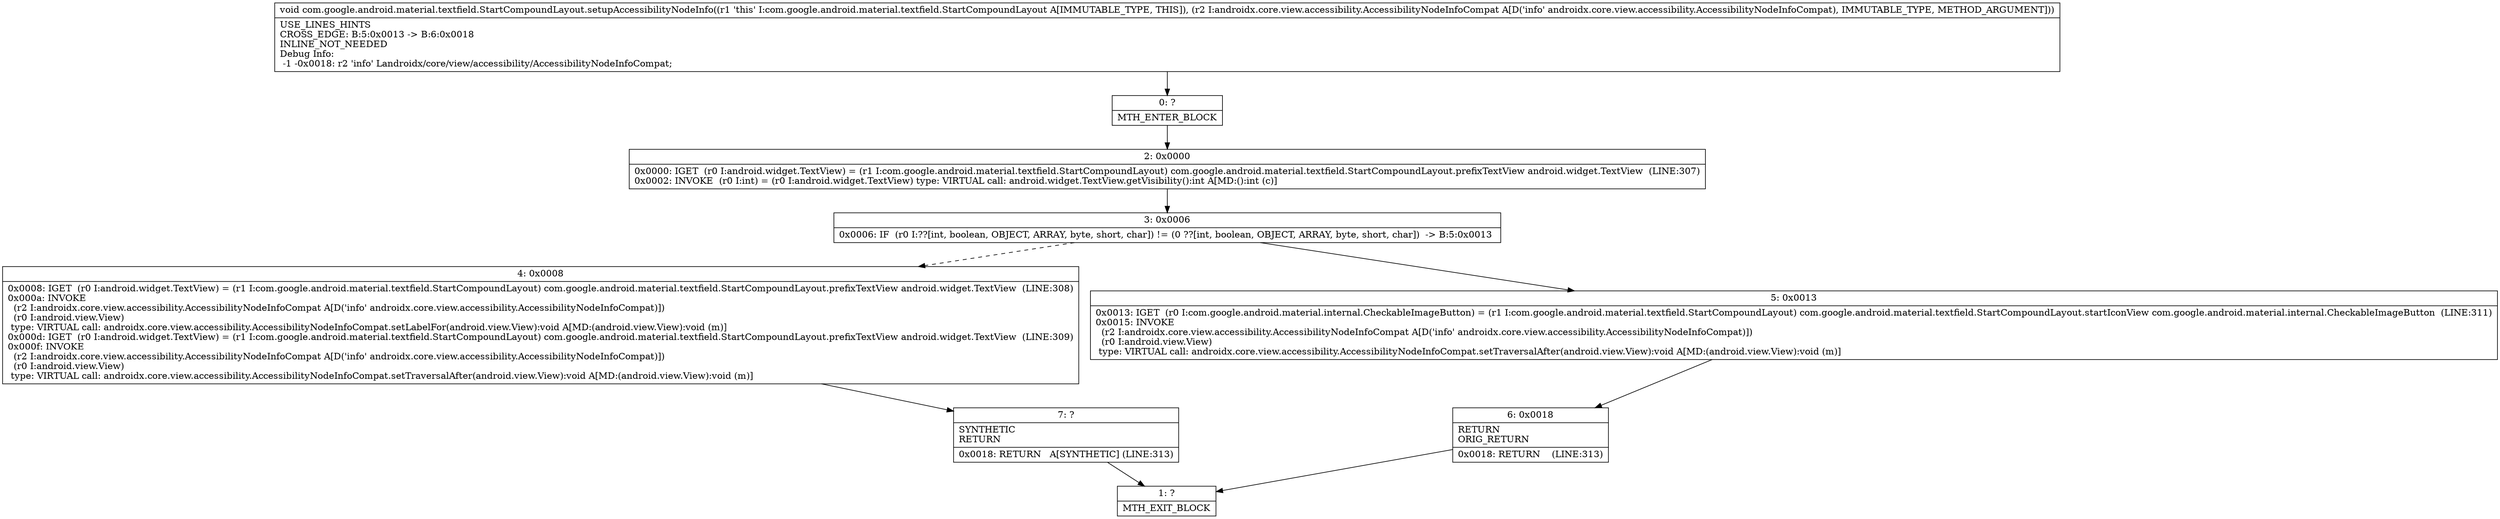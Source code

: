 digraph "CFG forcom.google.android.material.textfield.StartCompoundLayout.setupAccessibilityNodeInfo(Landroidx\/core\/view\/accessibility\/AccessibilityNodeInfoCompat;)V" {
Node_0 [shape=record,label="{0\:\ ?|MTH_ENTER_BLOCK\l}"];
Node_2 [shape=record,label="{2\:\ 0x0000|0x0000: IGET  (r0 I:android.widget.TextView) = (r1 I:com.google.android.material.textfield.StartCompoundLayout) com.google.android.material.textfield.StartCompoundLayout.prefixTextView android.widget.TextView  (LINE:307)\l0x0002: INVOKE  (r0 I:int) = (r0 I:android.widget.TextView) type: VIRTUAL call: android.widget.TextView.getVisibility():int A[MD:():int (c)]\l}"];
Node_3 [shape=record,label="{3\:\ 0x0006|0x0006: IF  (r0 I:??[int, boolean, OBJECT, ARRAY, byte, short, char]) != (0 ??[int, boolean, OBJECT, ARRAY, byte, short, char])  \-\> B:5:0x0013 \l}"];
Node_4 [shape=record,label="{4\:\ 0x0008|0x0008: IGET  (r0 I:android.widget.TextView) = (r1 I:com.google.android.material.textfield.StartCompoundLayout) com.google.android.material.textfield.StartCompoundLayout.prefixTextView android.widget.TextView  (LINE:308)\l0x000a: INVOKE  \l  (r2 I:androidx.core.view.accessibility.AccessibilityNodeInfoCompat A[D('info' androidx.core.view.accessibility.AccessibilityNodeInfoCompat)])\l  (r0 I:android.view.View)\l type: VIRTUAL call: androidx.core.view.accessibility.AccessibilityNodeInfoCompat.setLabelFor(android.view.View):void A[MD:(android.view.View):void (m)]\l0x000d: IGET  (r0 I:android.widget.TextView) = (r1 I:com.google.android.material.textfield.StartCompoundLayout) com.google.android.material.textfield.StartCompoundLayout.prefixTextView android.widget.TextView  (LINE:309)\l0x000f: INVOKE  \l  (r2 I:androidx.core.view.accessibility.AccessibilityNodeInfoCompat A[D('info' androidx.core.view.accessibility.AccessibilityNodeInfoCompat)])\l  (r0 I:android.view.View)\l type: VIRTUAL call: androidx.core.view.accessibility.AccessibilityNodeInfoCompat.setTraversalAfter(android.view.View):void A[MD:(android.view.View):void (m)]\l}"];
Node_7 [shape=record,label="{7\:\ ?|SYNTHETIC\lRETURN\l|0x0018: RETURN   A[SYNTHETIC] (LINE:313)\l}"];
Node_1 [shape=record,label="{1\:\ ?|MTH_EXIT_BLOCK\l}"];
Node_5 [shape=record,label="{5\:\ 0x0013|0x0013: IGET  (r0 I:com.google.android.material.internal.CheckableImageButton) = (r1 I:com.google.android.material.textfield.StartCompoundLayout) com.google.android.material.textfield.StartCompoundLayout.startIconView com.google.android.material.internal.CheckableImageButton  (LINE:311)\l0x0015: INVOKE  \l  (r2 I:androidx.core.view.accessibility.AccessibilityNodeInfoCompat A[D('info' androidx.core.view.accessibility.AccessibilityNodeInfoCompat)])\l  (r0 I:android.view.View)\l type: VIRTUAL call: androidx.core.view.accessibility.AccessibilityNodeInfoCompat.setTraversalAfter(android.view.View):void A[MD:(android.view.View):void (m)]\l}"];
Node_6 [shape=record,label="{6\:\ 0x0018|RETURN\lORIG_RETURN\l|0x0018: RETURN    (LINE:313)\l}"];
MethodNode[shape=record,label="{void com.google.android.material.textfield.StartCompoundLayout.setupAccessibilityNodeInfo((r1 'this' I:com.google.android.material.textfield.StartCompoundLayout A[IMMUTABLE_TYPE, THIS]), (r2 I:androidx.core.view.accessibility.AccessibilityNodeInfoCompat A[D('info' androidx.core.view.accessibility.AccessibilityNodeInfoCompat), IMMUTABLE_TYPE, METHOD_ARGUMENT]))  | USE_LINES_HINTS\lCROSS_EDGE: B:5:0x0013 \-\> B:6:0x0018\lINLINE_NOT_NEEDED\lDebug Info:\l  \-1 \-0x0018: r2 'info' Landroidx\/core\/view\/accessibility\/AccessibilityNodeInfoCompat;\l}"];
MethodNode -> Node_0;Node_0 -> Node_2;
Node_2 -> Node_3;
Node_3 -> Node_4[style=dashed];
Node_3 -> Node_5;
Node_4 -> Node_7;
Node_7 -> Node_1;
Node_5 -> Node_6;
Node_6 -> Node_1;
}

